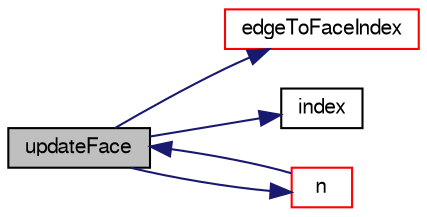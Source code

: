 digraph "updateFace"
{
  bgcolor="transparent";
  edge [fontname="FreeSans",fontsize="10",labelfontname="FreeSans",labelfontsize="10"];
  node [fontname="FreeSans",fontsize="10",shape=record];
  rankdir="LR";
  Node1792 [label="updateFace",height=0.2,width=0.4,color="black", fillcolor="grey75", style="filled", fontcolor="black"];
  Node1792 -> Node1793 [color="midnightblue",fontsize="10",style="solid",fontname="FreeSans"];
  Node1793 [label="edgeToFaceIndex",height=0.2,width=0.4,color="red",URL="$a21486.html#ae91026257717a2d46454adf53e72da4d",tooltip="Given edge on hex cell find corresponding edge on face. Is either. "];
  Node1792 -> Node1992 [color="midnightblue",fontsize="10",style="solid",fontname="FreeSans"];
  Node1992 [label="index",height=0.2,width=0.4,color="black",URL="$a21486.html#a4a438520bb14406481732edc13c119c7"];
  Node1792 -> Node1993 [color="midnightblue",fontsize="10",style="solid",fontname="FreeSans"];
  Node1993 [label="n",height=0.2,width=0.4,color="red",URL="$a21486.html#ab24331228025b2f3342513002540803b"];
  Node1993 -> Node1792 [color="midnightblue",fontsize="10",style="solid",fontname="FreeSans"];
}
